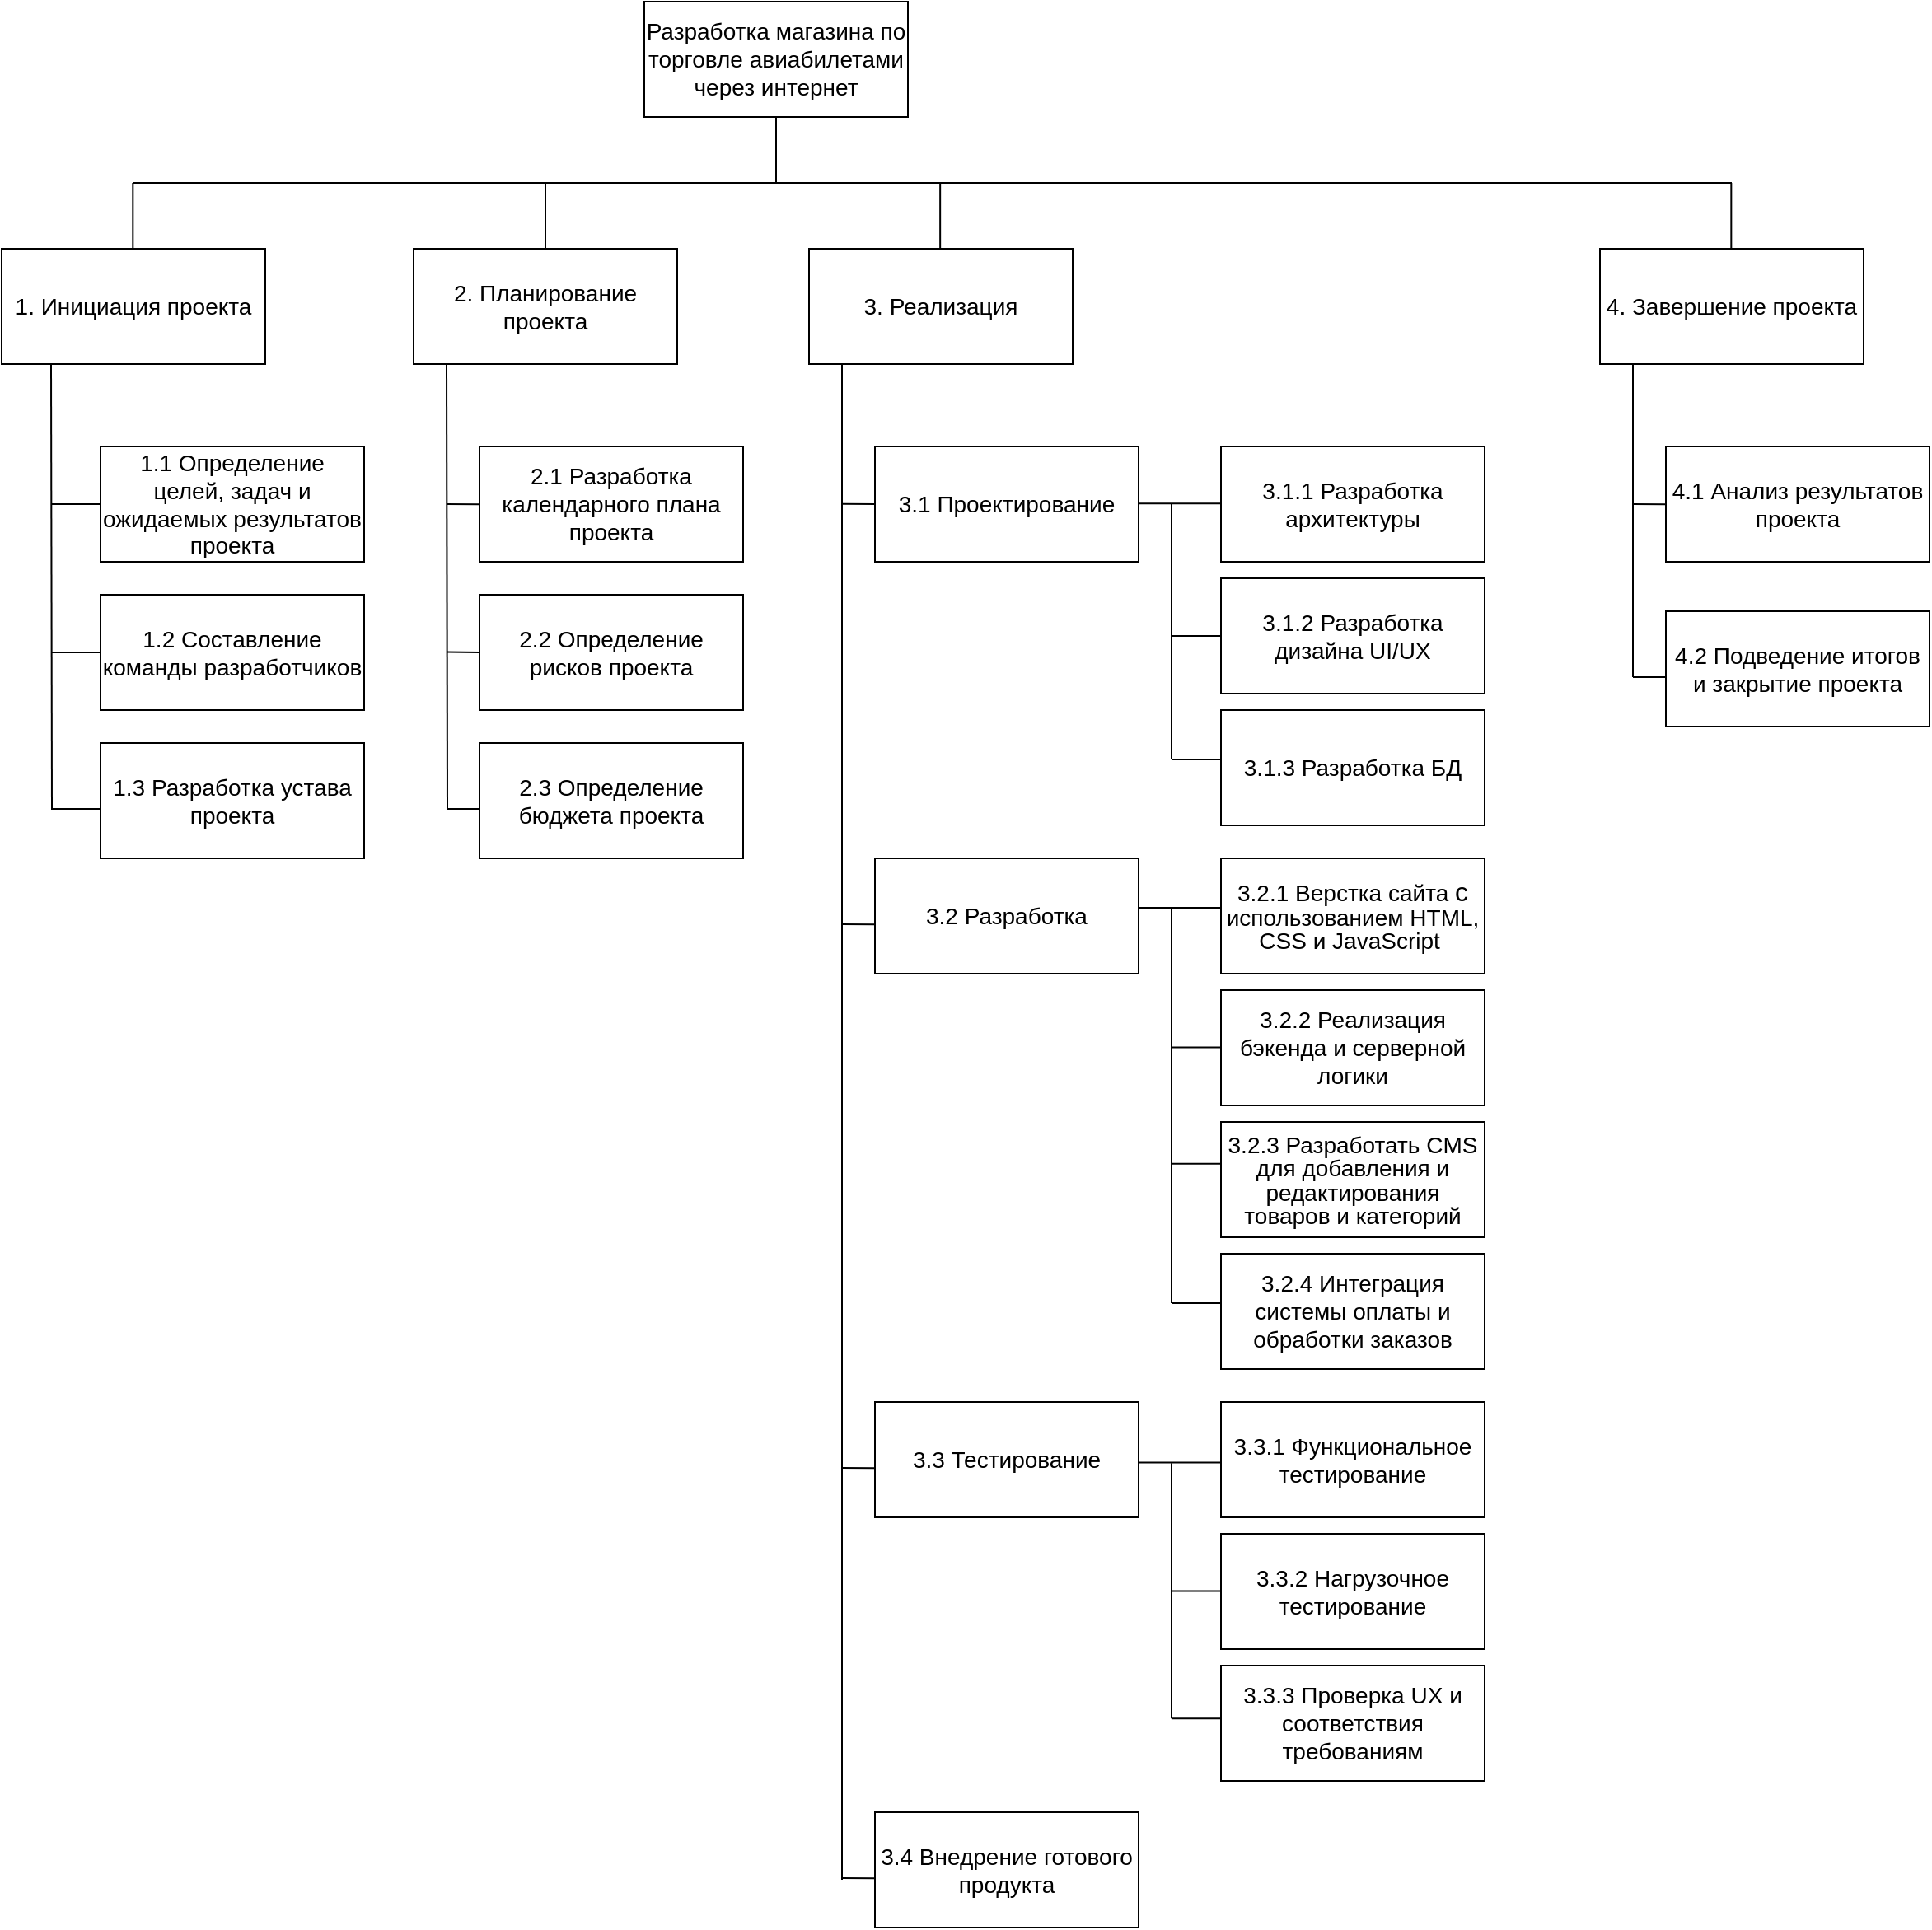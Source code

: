 <mxfile version="24.0.6" type="device">
  <diagram name="Страница — 1" id="dSkNN7bWfjVoEKQZi5LQ">
    <mxGraphModel dx="3084" dy="1018" grid="1" gridSize="10" guides="1" tooltips="1" connect="1" arrows="1" fold="1" page="1" pageScale="1" pageWidth="827" pageHeight="1169" math="0" shadow="0">
      <root>
        <mxCell id="0" />
        <mxCell id="1" parent="0" />
        <mxCell id="Dn6n6KIbjxRRAOKlYd3R-1" value="&lt;font face=&quot;Helvetica&quot; style=&quot;font-size: 14px;&quot;&gt;Разработка магазина по торговле авиабилетами через интернет&lt;/font&gt;" style="rounded=0;whiteSpace=wrap;html=1;" vertex="1" parent="1">
          <mxGeometry x="200" y="70" width="160" height="70" as="geometry" />
        </mxCell>
        <mxCell id="Dn6n6KIbjxRRAOKlYd3R-2" value="&lt;font style=&quot;font-size: 14px;&quot;&gt;1. Инициация проекта&lt;/font&gt;" style="rounded=0;whiteSpace=wrap;html=1;" vertex="1" parent="1">
          <mxGeometry x="-190" y="220" width="160" height="70" as="geometry" />
        </mxCell>
        <mxCell id="Dn6n6KIbjxRRAOKlYd3R-3" value="&lt;font style=&quot;font-size: 14px;&quot;&gt;2. Планирование проекта&lt;/font&gt;" style="rounded=0;whiteSpace=wrap;html=1;" vertex="1" parent="1">
          <mxGeometry x="60" y="220" width="160" height="70" as="geometry" />
        </mxCell>
        <mxCell id="Dn6n6KIbjxRRAOKlYd3R-4" value="&lt;font style=&quot;font-size: 14px;&quot;&gt;3. Реализация&lt;/font&gt;" style="rounded=0;whiteSpace=wrap;html=1;" vertex="1" parent="1">
          <mxGeometry x="300" y="220" width="160" height="70" as="geometry" />
        </mxCell>
        <mxCell id="Dn6n6KIbjxRRAOKlYd3R-5" value="&lt;font style=&quot;font-size: 14px;&quot;&gt;4. Завершение проекта&lt;/font&gt;" style="rounded=0;whiteSpace=wrap;html=1;" vertex="1" parent="1">
          <mxGeometry x="780" y="220" width="160" height="70" as="geometry" />
        </mxCell>
        <mxCell id="Dn6n6KIbjxRRAOKlYd3R-6" value="" style="endArrow=none;html=1;rounded=0;" edge="1" parent="1">
          <mxGeometry width="50" height="50" relative="1" as="geometry">
            <mxPoint x="-110" y="180" as="sourcePoint" />
            <mxPoint x="860" y="180" as="targetPoint" />
          </mxGeometry>
        </mxCell>
        <mxCell id="Dn6n6KIbjxRRAOKlYd3R-8" value="" style="endArrow=none;html=1;rounded=0;entryX=0.5;entryY=0;entryDx=0;entryDy=0;" edge="1" parent="1" target="Dn6n6KIbjxRRAOKlYd3R-3">
          <mxGeometry width="50" height="50" relative="1" as="geometry">
            <mxPoint x="140" y="180" as="sourcePoint" />
            <mxPoint x="490" y="220" as="targetPoint" />
          </mxGeometry>
        </mxCell>
        <mxCell id="Dn6n6KIbjxRRAOKlYd3R-9" value="" style="endArrow=none;html=1;rounded=0;" edge="1" parent="1">
          <mxGeometry width="50" height="50" relative="1" as="geometry">
            <mxPoint x="-110.34" y="220" as="sourcePoint" />
            <mxPoint x="-110.34" y="180" as="targetPoint" />
          </mxGeometry>
        </mxCell>
        <mxCell id="Dn6n6KIbjxRRAOKlYd3R-10" value="" style="endArrow=none;html=1;rounded=0;entryX=0.5;entryY=0;entryDx=0;entryDy=0;" edge="1" parent="1">
          <mxGeometry width="50" height="50" relative="1" as="geometry">
            <mxPoint x="379.58" y="180" as="sourcePoint" />
            <mxPoint x="379.58" y="220" as="targetPoint" />
          </mxGeometry>
        </mxCell>
        <mxCell id="Dn6n6KIbjxRRAOKlYd3R-11" value="" style="endArrow=none;html=1;rounded=0;entryX=0.5;entryY=0;entryDx=0;entryDy=0;" edge="1" parent="1">
          <mxGeometry width="50" height="50" relative="1" as="geometry">
            <mxPoint x="859.66" y="180" as="sourcePoint" />
            <mxPoint x="859.66" y="220" as="targetPoint" />
          </mxGeometry>
        </mxCell>
        <mxCell id="Dn6n6KIbjxRRAOKlYd3R-12" value="" style="endArrow=none;html=1;rounded=0;" edge="1" parent="1">
          <mxGeometry width="50" height="50" relative="1" as="geometry">
            <mxPoint x="-159.5" y="560" as="sourcePoint" />
            <mxPoint x="-160" y="290" as="targetPoint" />
          </mxGeometry>
        </mxCell>
        <mxCell id="Dn6n6KIbjxRRAOKlYd3R-13" value="&lt;font style=&quot;font-size: 14px;&quot;&gt;1.1 Определение целей, задач и ожидаемых результатов проекта&lt;/font&gt;" style="rounded=0;whiteSpace=wrap;html=1;" vertex="1" parent="1">
          <mxGeometry x="-130" y="340" width="160" height="70" as="geometry" />
        </mxCell>
        <mxCell id="Dn6n6KIbjxRRAOKlYd3R-14" value="&lt;font style=&quot;font-size: 14px;&quot;&gt;1.2 Составление команды разработчиков&lt;/font&gt;&lt;span style=&quot;color: rgba(0, 0, 0, 0); font-family: monospace; font-size: 0px; text-align: start; text-wrap: nowrap;&quot;&gt;%3CmxGraphModel%3E%3Croot%3E%3CmxCell%20id%3D%220%22%2F%3E%3CmxCell%20id%3D%221%22%20parent%3D%220%22%2F%3E%3CmxCell%20id%3D%222%22%20value%3D%22%26lt%3Bfont%20style%3D%26quot%3Bfont-size%3A%2014px%3B%26quot%3B%26gt%3B1.1%20%D0%9E%D0%BF%D1%80%D0%B5%D0%B4%D0%B5%D0%BB%D0%B5%D0%BD%D0%B8%D0%B5%20%D1%86%D0%B5%D0%BB%D0%B5%D0%B9%20%D0%B8%20%D0%B7%D0%B0%D0%B4%D0%B0%D1%87%20%D0%BF%D1%80%D0%BE%D0%B5%D0%BA%D1%82%D0%B0%26lt%3B%2Ffont%26gt%3B%22%20style%3D%22rounded%3D0%3BwhiteSpace%3Dwrap%3Bhtml%3D1%3B%22%20vertex%3D%221%22%20parent%3D%221%22%3E%3CmxGeometry%20x%3D%22-120%22%20y%3D%22340%22%20width%3D%22150%22%20height%3D%2270%22%20as%3D%22geometry%22%2F%3E%3C%2FmxCell%3E%3C%2Froot%3E%3C%2FmxGraphModel%3E&lt;/span&gt;" style="rounded=0;whiteSpace=wrap;html=1;" vertex="1" parent="1">
          <mxGeometry x="-130" y="430" width="160" height="70" as="geometry" />
        </mxCell>
        <mxCell id="Dn6n6KIbjxRRAOKlYd3R-15" value="&lt;font style=&quot;font-size: 14px;&quot;&gt;1.3 Разработка устава проекта&lt;/font&gt;" style="rounded=0;whiteSpace=wrap;html=1;" vertex="1" parent="1">
          <mxGeometry x="-130" y="520" width="160" height="70" as="geometry" />
        </mxCell>
        <mxCell id="Dn6n6KIbjxRRAOKlYd3R-16" value="" style="endArrow=none;html=1;rounded=0;" edge="1" parent="1">
          <mxGeometry width="50" height="50" relative="1" as="geometry">
            <mxPoint x="-160" y="560" as="sourcePoint" />
            <mxPoint x="-130" y="560" as="targetPoint" />
          </mxGeometry>
        </mxCell>
        <mxCell id="Dn6n6KIbjxRRAOKlYd3R-17" value="" style="endArrow=none;html=1;rounded=0;" edge="1" parent="1">
          <mxGeometry width="50" height="50" relative="1" as="geometry">
            <mxPoint x="-160" y="465" as="sourcePoint" />
            <mxPoint x="-130" y="465" as="targetPoint" />
          </mxGeometry>
        </mxCell>
        <mxCell id="Dn6n6KIbjxRRAOKlYd3R-18" value="" style="endArrow=none;html=1;rounded=0;" edge="1" parent="1">
          <mxGeometry width="50" height="50" relative="1" as="geometry">
            <mxPoint x="-160" y="375" as="sourcePoint" />
            <mxPoint x="-130" y="375" as="targetPoint" />
          </mxGeometry>
        </mxCell>
        <mxCell id="Dn6n6KIbjxRRAOKlYd3R-19" value="" style="endArrow=none;html=1;rounded=0;entryX=0.5;entryY=0;entryDx=0;entryDy=0;" edge="1" parent="1">
          <mxGeometry width="50" height="50" relative="1" as="geometry">
            <mxPoint x="280" y="140" as="sourcePoint" />
            <mxPoint x="280" y="180" as="targetPoint" />
          </mxGeometry>
        </mxCell>
        <mxCell id="Dn6n6KIbjxRRAOKlYd3R-20" value="" style="endArrow=none;html=1;rounded=0;" edge="1" parent="1">
          <mxGeometry width="50" height="50" relative="1" as="geometry">
            <mxPoint x="80.5" y="560" as="sourcePoint" />
            <mxPoint x="80" y="290" as="targetPoint" />
          </mxGeometry>
        </mxCell>
        <mxCell id="Dn6n6KIbjxRRAOKlYd3R-21" value="&lt;font style=&quot;font-size: 14px;&quot;&gt;2.1 Разработка календарного плана проекта&lt;/font&gt;" style="rounded=0;whiteSpace=wrap;html=1;" vertex="1" parent="1">
          <mxGeometry x="100" y="340" width="160" height="70" as="geometry" />
        </mxCell>
        <mxCell id="Dn6n6KIbjxRRAOKlYd3R-22" value="&lt;font style=&quot;font-size: 14px;&quot;&gt;2.2 Определение рисков проекта&lt;/font&gt;" style="rounded=0;whiteSpace=wrap;html=1;" vertex="1" parent="1">
          <mxGeometry x="100" y="430" width="160" height="70" as="geometry" />
        </mxCell>
        <mxCell id="Dn6n6KIbjxRRAOKlYd3R-23" value="&lt;font style=&quot;font-size: 14px;&quot;&gt;2.3 Определение бюджета проекта&lt;/font&gt;" style="rounded=0;whiteSpace=wrap;html=1;" vertex="1" parent="1">
          <mxGeometry x="100" y="520" width="160" height="70" as="geometry" />
        </mxCell>
        <mxCell id="Dn6n6KIbjxRRAOKlYd3R-24" value="" style="endArrow=none;html=1;rounded=0;" edge="1" parent="1">
          <mxGeometry width="50" height="50" relative="1" as="geometry">
            <mxPoint x="80" y="464.76" as="sourcePoint" />
            <mxPoint x="100" y="465" as="targetPoint" />
          </mxGeometry>
        </mxCell>
        <mxCell id="Dn6n6KIbjxRRAOKlYd3R-25" value="" style="endArrow=none;html=1;rounded=0;" edge="1" parent="1">
          <mxGeometry width="50" height="50" relative="1" as="geometry">
            <mxPoint x="80" y="560" as="sourcePoint" />
            <mxPoint x="100" y="560" as="targetPoint" />
          </mxGeometry>
        </mxCell>
        <mxCell id="Dn6n6KIbjxRRAOKlYd3R-26" value="" style="endArrow=none;html=1;rounded=0;" edge="1" parent="1">
          <mxGeometry width="50" height="50" relative="1" as="geometry">
            <mxPoint x="80" y="375" as="sourcePoint" />
            <mxPoint x="100" y="375.12" as="targetPoint" />
          </mxGeometry>
        </mxCell>
        <mxCell id="Dn6n6KIbjxRRAOKlYd3R-27" value="" style="endArrow=none;html=1;rounded=0;" edge="1" parent="1">
          <mxGeometry width="50" height="50" relative="1" as="geometry">
            <mxPoint x="320" y="1210" as="sourcePoint" />
            <mxPoint x="320" y="290" as="targetPoint" />
          </mxGeometry>
        </mxCell>
        <mxCell id="Dn6n6KIbjxRRAOKlYd3R-28" value="&lt;font style=&quot;font-size: 14px;&quot;&gt;3.1 Проектирование&lt;/font&gt;" style="rounded=0;whiteSpace=wrap;html=1;" vertex="1" parent="1">
          <mxGeometry x="340" y="340" width="160" height="70" as="geometry" />
        </mxCell>
        <mxCell id="Dn6n6KIbjxRRAOKlYd3R-29" value="&lt;font style=&quot;font-size: 14px;&quot;&gt;3.2 Разработка&lt;/font&gt;" style="rounded=0;whiteSpace=wrap;html=1;" vertex="1" parent="1">
          <mxGeometry x="340" y="590" width="160" height="70" as="geometry" />
        </mxCell>
        <mxCell id="Dn6n6KIbjxRRAOKlYd3R-30" value="&lt;font style=&quot;font-size: 14px;&quot;&gt;3.3 Тестирование&lt;/font&gt;" style="rounded=0;whiteSpace=wrap;html=1;" vertex="1" parent="1">
          <mxGeometry x="340" y="920" width="160" height="70" as="geometry" />
        </mxCell>
        <mxCell id="Dn6n6KIbjxRRAOKlYd3R-31" value="" style="endArrow=none;html=1;rounded=0;" edge="1" parent="1">
          <mxGeometry width="50" height="50" relative="1" as="geometry">
            <mxPoint x="320" y="374.86" as="sourcePoint" />
            <mxPoint x="340" y="374.98" as="targetPoint" />
          </mxGeometry>
        </mxCell>
        <mxCell id="Dn6n6KIbjxRRAOKlYd3R-32" value="" style="endArrow=none;html=1;rounded=0;" edge="1" parent="1">
          <mxGeometry width="50" height="50" relative="1" as="geometry">
            <mxPoint x="320" y="630" as="sourcePoint" />
            <mxPoint x="340" y="630.12" as="targetPoint" />
          </mxGeometry>
        </mxCell>
        <mxCell id="Dn6n6KIbjxRRAOKlYd3R-33" value="" style="endArrow=none;html=1;rounded=0;" edge="1" parent="1">
          <mxGeometry width="50" height="50" relative="1" as="geometry">
            <mxPoint x="320" y="960" as="sourcePoint" />
            <mxPoint x="340" y="960.12" as="targetPoint" />
          </mxGeometry>
        </mxCell>
        <mxCell id="Dn6n6KIbjxRRAOKlYd3R-34" value="" style="endArrow=none;html=1;rounded=0;" edge="1" parent="1">
          <mxGeometry width="50" height="50" relative="1" as="geometry">
            <mxPoint x="500" y="374.66" as="sourcePoint" />
            <mxPoint x="550" y="374.66" as="targetPoint" />
          </mxGeometry>
        </mxCell>
        <mxCell id="Dn6n6KIbjxRRAOKlYd3R-35" value="&lt;font style=&quot;font-size: 14px;&quot;&gt;3.1.1 Разработка архитектуры&lt;/font&gt;" style="rounded=0;whiteSpace=wrap;html=1;" vertex="1" parent="1">
          <mxGeometry x="550" y="340" width="160" height="70" as="geometry" />
        </mxCell>
        <mxCell id="Dn6n6KIbjxRRAOKlYd3R-36" value="" style="endArrow=none;html=1;rounded=0;" edge="1" parent="1">
          <mxGeometry width="50" height="50" relative="1" as="geometry">
            <mxPoint x="520" y="530" as="sourcePoint" />
            <mxPoint x="520" y="375" as="targetPoint" />
          </mxGeometry>
        </mxCell>
        <mxCell id="Dn6n6KIbjxRRAOKlYd3R-37" value="" style="endArrow=none;html=1;rounded=0;entryX=0;entryY=0.5;entryDx=0;entryDy=0;" edge="1" parent="1" target="Dn6n6KIbjxRRAOKlYd3R-38">
          <mxGeometry width="50" height="50" relative="1" as="geometry">
            <mxPoint x="520" y="455" as="sourcePoint" />
            <mxPoint x="570" y="450" as="targetPoint" />
          </mxGeometry>
        </mxCell>
        <mxCell id="Dn6n6KIbjxRRAOKlYd3R-38" value="&lt;font style=&quot;font-size: 14px;&quot;&gt;3.1.2 Разработка дизайна UI/UX&lt;/font&gt;" style="rounded=0;whiteSpace=wrap;html=1;" vertex="1" parent="1">
          <mxGeometry x="550" y="420" width="160" height="70" as="geometry" />
        </mxCell>
        <mxCell id="Dn6n6KIbjxRRAOKlYd3R-39" value="&lt;font style=&quot;font-size: 14px;&quot;&gt;3.1.3 Разработка БД&lt;/font&gt;" style="rounded=0;whiteSpace=wrap;html=1;" vertex="1" parent="1">
          <mxGeometry x="550" y="500" width="160" height="70" as="geometry" />
        </mxCell>
        <mxCell id="Dn6n6KIbjxRRAOKlYd3R-40" value="" style="endArrow=none;html=1;rounded=0;" edge="1" parent="1">
          <mxGeometry width="50" height="50" relative="1" as="geometry">
            <mxPoint x="520" y="530" as="sourcePoint" />
            <mxPoint x="550" y="530" as="targetPoint" />
          </mxGeometry>
        </mxCell>
        <mxCell id="Dn6n6KIbjxRRAOKlYd3R-41" value="" style="endArrow=none;html=1;rounded=0;" edge="1" parent="1">
          <mxGeometry width="50" height="50" relative="1" as="geometry">
            <mxPoint x="500" y="620" as="sourcePoint" />
            <mxPoint x="550" y="620" as="targetPoint" />
          </mxGeometry>
        </mxCell>
        <mxCell id="Dn6n6KIbjxRRAOKlYd3R-42" value="" style="endArrow=none;html=1;rounded=0;" edge="1" parent="1">
          <mxGeometry width="50" height="50" relative="1" as="geometry">
            <mxPoint x="520" y="860" as="sourcePoint" />
            <mxPoint x="520" y="620.34" as="targetPoint" />
          </mxGeometry>
        </mxCell>
        <mxCell id="Dn6n6KIbjxRRAOKlYd3R-43" value="" style="endArrow=none;html=1;rounded=0;" edge="1" parent="1">
          <mxGeometry width="50" height="50" relative="1" as="geometry">
            <mxPoint x="520" y="775.34" as="sourcePoint" />
            <mxPoint x="550" y="775.34" as="targetPoint" />
          </mxGeometry>
        </mxCell>
        <mxCell id="Dn6n6KIbjxRRAOKlYd3R-50" value="&lt;font style=&quot;font-size: 14px;&quot;&gt;3.2.1 Верстка сайта&amp;nbsp;&lt;/font&gt;&lt;span style=&quot;font-size:12.0pt;line-height:107%;&lt;br/&gt;font-family:&amp;quot;Times New Roman&amp;quot;,serif;mso-fareast-font-family:Calibri;mso-fareast-theme-font:&lt;br/&gt;minor-latin;mso-ansi-language:RU;mso-fareast-language:EN-US;mso-bidi-language:&lt;br/&gt;AR-SA&quot;&gt;с &lt;/span&gt;&lt;span style=&quot;line-height: 107%;&quot;&gt;&lt;font face=&quot;Helvetica&quot; style=&quot;font-size: 14px;&quot;&gt;использованием HTML, CSS и JavaScript&amp;nbsp;&lt;/font&gt;&lt;/span&gt;" style="rounded=0;whiteSpace=wrap;html=1;" vertex="1" parent="1">
          <mxGeometry x="550" y="590" width="160" height="70" as="geometry" />
        </mxCell>
        <mxCell id="Dn6n6KIbjxRRAOKlYd3R-51" value="&lt;font style=&quot;font-size: 14px;&quot;&gt;3.2.2 Реализация бэкенда и серверной логики&lt;/font&gt;" style="rounded=0;whiteSpace=wrap;html=1;" vertex="1" parent="1">
          <mxGeometry x="550" y="670" width="160" height="70" as="geometry" />
        </mxCell>
        <mxCell id="Dn6n6KIbjxRRAOKlYd3R-52" value="&lt;font style=&quot;font-size: 14px;&quot;&gt;3.2.3&amp;nbsp;&lt;/font&gt;&lt;span style=&quot;line-height: 107%;&quot;&gt;&lt;font style=&quot;font-size: 14px;&quot;&gt;Разработать CMS для добавления и&lt;br/&gt;редактирования товаров и категорий&lt;/font&gt;&lt;/span&gt;" style="rounded=0;whiteSpace=wrap;html=1;" vertex="1" parent="1">
          <mxGeometry x="550" y="750" width="160" height="70" as="geometry" />
        </mxCell>
        <mxCell id="Dn6n6KIbjxRRAOKlYd3R-53" value="" style="endArrow=none;html=1;rounded=0;" edge="1" parent="1">
          <mxGeometry width="50" height="50" relative="1" as="geometry">
            <mxPoint x="520" y="704.71" as="sourcePoint" />
            <mxPoint x="550" y="704.71" as="targetPoint" />
          </mxGeometry>
        </mxCell>
        <mxCell id="Dn6n6KIbjxRRAOKlYd3R-54" value="&lt;font style=&quot;font-size: 14px;&quot;&gt;3.2.4 Интеграция системы оплаты и обработки заказов&lt;/font&gt;" style="rounded=0;whiteSpace=wrap;html=1;" vertex="1" parent="1">
          <mxGeometry x="550" y="830" width="160" height="70" as="geometry" />
        </mxCell>
        <mxCell id="Dn6n6KIbjxRRAOKlYd3R-55" value="" style="endArrow=none;html=1;rounded=0;" edge="1" parent="1">
          <mxGeometry width="50" height="50" relative="1" as="geometry">
            <mxPoint x="520" y="860" as="sourcePoint" />
            <mxPoint x="550" y="860" as="targetPoint" />
          </mxGeometry>
        </mxCell>
        <mxCell id="Dn6n6KIbjxRRAOKlYd3R-56" value="&lt;font style=&quot;font-size: 14px;&quot;&gt;3.3.1 Функциональное тестирование&lt;/font&gt;" style="rounded=0;whiteSpace=wrap;html=1;" vertex="1" parent="1">
          <mxGeometry x="550" y="920" width="160" height="70" as="geometry" />
        </mxCell>
        <mxCell id="Dn6n6KIbjxRRAOKlYd3R-57" value="&lt;font style=&quot;font-size: 14px;&quot;&gt;3.3.2 Нагрузочное тестирование&lt;/font&gt;" style="rounded=0;whiteSpace=wrap;html=1;" vertex="1" parent="1">
          <mxGeometry x="550" y="1000" width="160" height="70" as="geometry" />
        </mxCell>
        <mxCell id="Dn6n6KIbjxRRAOKlYd3R-58" value="&lt;font style=&quot;font-size: 14px;&quot;&gt;3.3.3 Проверка UX и соответствия требованиям&lt;/font&gt;" style="rounded=0;whiteSpace=wrap;html=1;" vertex="1" parent="1">
          <mxGeometry x="550" y="1080" width="160" height="70" as="geometry" />
        </mxCell>
        <mxCell id="Dn6n6KIbjxRRAOKlYd3R-59" value="" style="endArrow=none;html=1;rounded=0;" edge="1" parent="1">
          <mxGeometry width="50" height="50" relative="1" as="geometry">
            <mxPoint x="500" y="956.74" as="sourcePoint" />
            <mxPoint x="550" y="956.74" as="targetPoint" />
          </mxGeometry>
        </mxCell>
        <mxCell id="Dn6n6KIbjxRRAOKlYd3R-60" value="" style="endArrow=none;html=1;rounded=0;" edge="1" parent="1">
          <mxGeometry width="50" height="50" relative="1" as="geometry">
            <mxPoint x="520" y="1112.08" as="sourcePoint" />
            <mxPoint x="520" y="957.08" as="targetPoint" />
          </mxGeometry>
        </mxCell>
        <mxCell id="Dn6n6KIbjxRRAOKlYd3R-61" value="" style="endArrow=none;html=1;rounded=0;entryX=0;entryY=0.5;entryDx=0;entryDy=0;" edge="1" parent="1">
          <mxGeometry width="50" height="50" relative="1" as="geometry">
            <mxPoint x="520" y="1034.76" as="sourcePoint" />
            <mxPoint x="550" y="1034.76" as="targetPoint" />
          </mxGeometry>
        </mxCell>
        <mxCell id="Dn6n6KIbjxRRAOKlYd3R-62" value="" style="endArrow=none;html=1;rounded=0;" edge="1" parent="1">
          <mxGeometry width="50" height="50" relative="1" as="geometry">
            <mxPoint x="520" y="1112.08" as="sourcePoint" />
            <mxPoint x="550" y="1112.08" as="targetPoint" />
          </mxGeometry>
        </mxCell>
        <mxCell id="Dn6n6KIbjxRRAOKlYd3R-63" value="&lt;font style=&quot;font-size: 14px;&quot;&gt;3.4 Внедрение готового продукта&lt;/font&gt;" style="rounded=0;whiteSpace=wrap;html=1;" vertex="1" parent="1">
          <mxGeometry x="340" y="1169" width="160" height="70" as="geometry" />
        </mxCell>
        <mxCell id="Dn6n6KIbjxRRAOKlYd3R-64" value="" style="endArrow=none;html=1;rounded=0;" edge="1" parent="1">
          <mxGeometry width="50" height="50" relative="1" as="geometry">
            <mxPoint x="320" y="1209" as="sourcePoint" />
            <mxPoint x="340" y="1209.12" as="targetPoint" />
          </mxGeometry>
        </mxCell>
        <mxCell id="Dn6n6KIbjxRRAOKlYd3R-65" value="" style="endArrow=none;html=1;rounded=0;" edge="1" parent="1">
          <mxGeometry width="50" height="50" relative="1" as="geometry">
            <mxPoint x="800" y="480" as="sourcePoint" />
            <mxPoint x="800" y="290" as="targetPoint" />
          </mxGeometry>
        </mxCell>
        <mxCell id="Dn6n6KIbjxRRAOKlYd3R-66" value="&lt;font style=&quot;font-size: 14px;&quot;&gt;4.1 Анализ результатов проекта&lt;/font&gt;" style="rounded=0;whiteSpace=wrap;html=1;" vertex="1" parent="1">
          <mxGeometry x="820" y="340" width="160" height="70" as="geometry" />
        </mxCell>
        <mxCell id="Dn6n6KIbjxRRAOKlYd3R-67" value="&lt;font style=&quot;font-size: 14px;&quot;&gt;4.2 Подведение итогов и закрытие проекта&lt;/font&gt;" style="rounded=0;whiteSpace=wrap;html=1;" vertex="1" parent="1">
          <mxGeometry x="820" y="440" width="160" height="70" as="geometry" />
        </mxCell>
        <mxCell id="Dn6n6KIbjxRRAOKlYd3R-69" value="" style="endArrow=none;html=1;rounded=0;" edge="1" parent="1">
          <mxGeometry width="50" height="50" relative="1" as="geometry">
            <mxPoint x="800" y="480" as="sourcePoint" />
            <mxPoint x="820" y="480" as="targetPoint" />
          </mxGeometry>
        </mxCell>
        <mxCell id="Dn6n6KIbjxRRAOKlYd3R-71" value="" style="endArrow=none;html=1;rounded=0;" edge="1" parent="1">
          <mxGeometry width="50" height="50" relative="1" as="geometry">
            <mxPoint x="800" y="375" as="sourcePoint" />
            <mxPoint x="820" y="375.12" as="targetPoint" />
          </mxGeometry>
        </mxCell>
      </root>
    </mxGraphModel>
  </diagram>
</mxfile>
